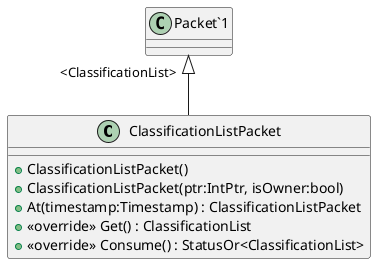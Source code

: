 @startuml
class ClassificationListPacket {
    + ClassificationListPacket()
    + ClassificationListPacket(ptr:IntPtr, isOwner:bool)
    + At(timestamp:Timestamp) : ClassificationListPacket
    + <<override>> Get() : ClassificationList
    + <<override>> Consume() : StatusOr<ClassificationList>
}
"Packet`1" "<ClassificationList>" <|-- ClassificationListPacket
@enduml
